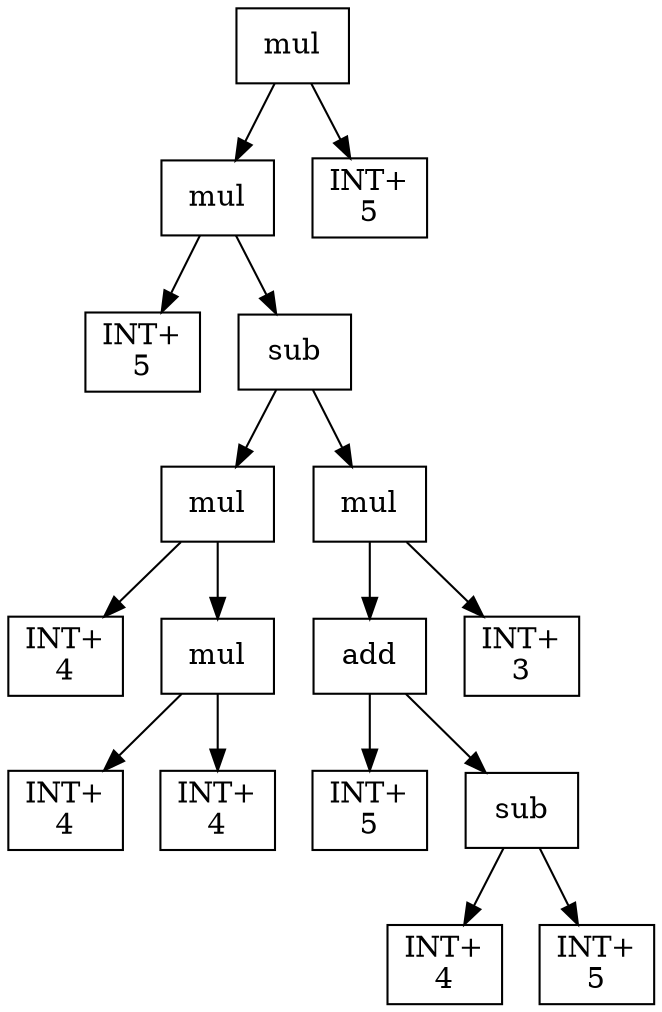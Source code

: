 digraph expr {
  node [shape=box];
  n1 [label="mul"];
  n2 [label="mul"];
  n3 [label="INT+\n5"];
  n4 [label="sub"];
  n5 [label="mul"];
  n6 [label="INT+\n4"];
  n7 [label="mul"];
  n8 [label="INT+\n4"];
  n9 [label="INT+\n4"];
  n7 -> n8;
  n7 -> n9;
  n5 -> n6;
  n5 -> n7;
  n10 [label="mul"];
  n11 [label="add"];
  n12 [label="INT+\n5"];
  n13 [label="sub"];
  n14 [label="INT+\n4"];
  n15 [label="INT+\n5"];
  n13 -> n14;
  n13 -> n15;
  n11 -> n12;
  n11 -> n13;
  n16 [label="INT+\n3"];
  n10 -> n11;
  n10 -> n16;
  n4 -> n5;
  n4 -> n10;
  n2 -> n3;
  n2 -> n4;
  n17 [label="INT+\n5"];
  n1 -> n2;
  n1 -> n17;
}